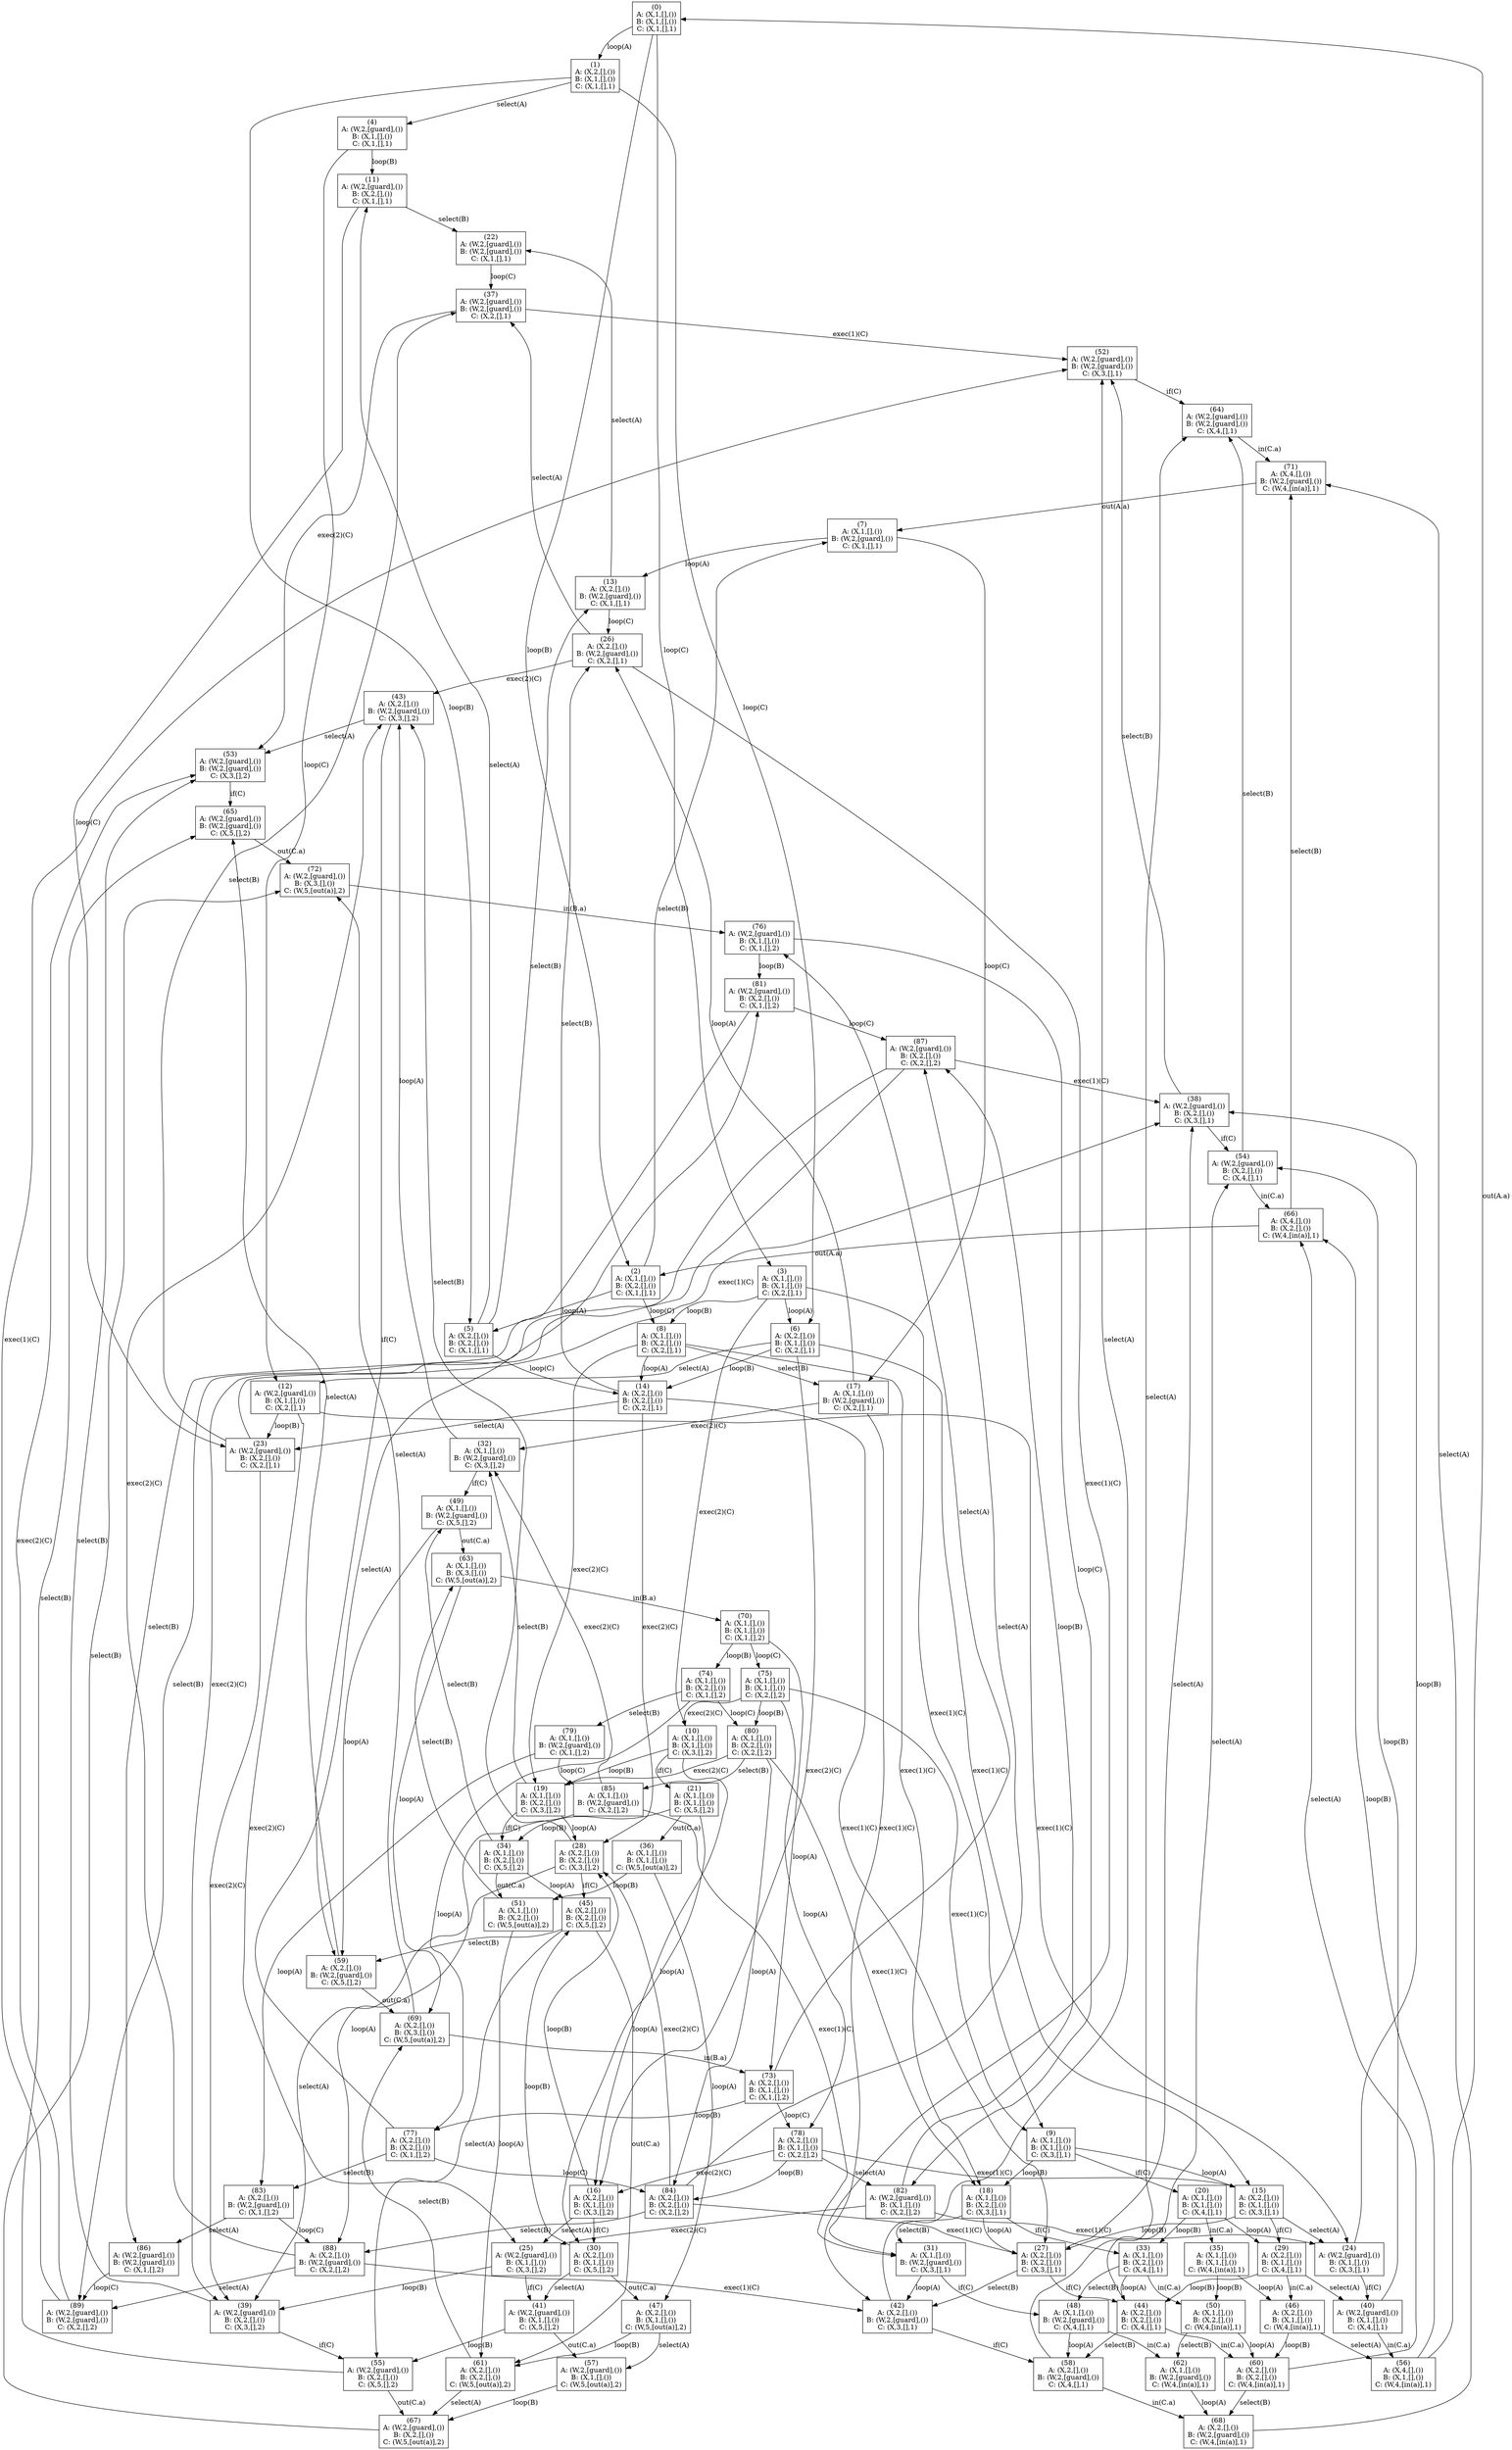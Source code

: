 digraph G {
	 rankdir=TB;
	0 [label = "(0)\nA: (X,1,[],())\nB: (X,1,[],())\nC: (X,1,[],1)" shape=box];
	1 [label = "(1)\nA: (X,2,[],())\nB: (X,1,[],())\nC: (X,1,[],1)" shape=box];
	2 [label = "(2)\nA: (X,1,[],())\nB: (X,2,[],())\nC: (X,1,[],1)" shape=box];
	3 [label = "(3)\nA: (X,1,[],())\nB: (X,1,[],())\nC: (X,2,[],1)" shape=box];
	4 [label = "(4)\nA: (W,2,[guard],())\nB: (X,1,[],())\nC: (X,1,[],1)" shape=box];
	5 [label = "(5)\nA: (X,2,[],())\nB: (X,2,[],())\nC: (X,1,[],1)" shape=box];
	6 [label = "(6)\nA: (X,2,[],())\nB: (X,1,[],())\nC: (X,2,[],1)" shape=box];
	7 [label = "(7)\nA: (X,1,[],())\nB: (W,2,[guard],())\nC: (X,1,[],1)" shape=box];
	8 [label = "(8)\nA: (X,1,[],())\nB: (X,2,[],())\nC: (X,2,[],1)" shape=box];
	9 [label = "(9)\nA: (X,1,[],())\nB: (X,1,[],())\nC: (X,3,[],1)" shape=box];
	10 [label = "(10)\nA: (X,1,[],())\nB: (X,1,[],())\nC: (X,3,[],2)" shape=box];
	11 [label = "(11)\nA: (W,2,[guard],())\nB: (X,2,[],())\nC: (X,1,[],1)" shape=box];
	12 [label = "(12)\nA: (W,2,[guard],())\nB: (X,1,[],())\nC: (X,2,[],1)" shape=box];
	13 [label = "(13)\nA: (X,2,[],())\nB: (W,2,[guard],())\nC: (X,1,[],1)" shape=box];
	14 [label = "(14)\nA: (X,2,[],())\nB: (X,2,[],())\nC: (X,2,[],1)" shape=box];
	15 [label = "(15)\nA: (X,2,[],())\nB: (X,1,[],())\nC: (X,3,[],1)" shape=box];
	16 [label = "(16)\nA: (X,2,[],())\nB: (X,1,[],())\nC: (X,3,[],2)" shape=box];
	17 [label = "(17)\nA: (X,1,[],())\nB: (W,2,[guard],())\nC: (X,2,[],1)" shape=box];
	18 [label = "(18)\nA: (X,1,[],())\nB: (X,2,[],())\nC: (X,3,[],1)" shape=box];
	19 [label = "(19)\nA: (X,1,[],())\nB: (X,2,[],())\nC: (X,3,[],2)" shape=box];
	20 [label = "(20)\nA: (X,1,[],())\nB: (X,1,[],())\nC: (X,4,[],1)" shape=box];
	21 [label = "(21)\nA: (X,1,[],())\nB: (X,1,[],())\nC: (X,5,[],2)" shape=box];
	22 [label = "(22)\nA: (W,2,[guard],())\nB: (W,2,[guard],())\nC: (X,1,[],1)" shape=box];
	23 [label = "(23)\nA: (W,2,[guard],())\nB: (X,2,[],())\nC: (X,2,[],1)" shape=box];
	24 [label = "(24)\nA: (W,2,[guard],())\nB: (X,1,[],())\nC: (X,3,[],1)" shape=box];
	25 [label = "(25)\nA: (W,2,[guard],())\nB: (X,1,[],())\nC: (X,3,[],2)" shape=box];
	26 [label = "(26)\nA: (X,2,[],())\nB: (W,2,[guard],())\nC: (X,2,[],1)" shape=box];
	27 [label = "(27)\nA: (X,2,[],())\nB: (X,2,[],())\nC: (X,3,[],1)" shape=box];
	28 [label = "(28)\nA: (X,2,[],())\nB: (X,2,[],())\nC: (X,3,[],2)" shape=box];
	29 [label = "(29)\nA: (X,2,[],())\nB: (X,1,[],())\nC: (X,4,[],1)" shape=box];
	30 [label = "(30)\nA: (X,2,[],())\nB: (X,1,[],())\nC: (X,5,[],2)" shape=box];
	31 [label = "(31)\nA: (X,1,[],())\nB: (W,2,[guard],())\nC: (X,3,[],1)" shape=box];
	32 [label = "(32)\nA: (X,1,[],())\nB: (W,2,[guard],())\nC: (X,3,[],2)" shape=box];
	33 [label = "(33)\nA: (X,1,[],())\nB: (X,2,[],())\nC: (X,4,[],1)" shape=box];
	34 [label = "(34)\nA: (X,1,[],())\nB: (X,2,[],())\nC: (X,5,[],2)" shape=box];
	35 [label = "(35)\nA: (X,1,[],())\nB: (X,1,[],())\nC: (W,4,[in(a)],1)" shape=box];
	36 [label = "(36)\nA: (X,1,[],())\nB: (X,1,[],())\nC: (W,5,[out(a)],2)" shape=box];
	37 [label = "(37)\nA: (W,2,[guard],())\nB: (W,2,[guard],())\nC: (X,2,[],1)" shape=box];
	38 [label = "(38)\nA: (W,2,[guard],())\nB: (X,2,[],())\nC: (X,3,[],1)" shape=box];
	39 [label = "(39)\nA: (W,2,[guard],())\nB: (X,2,[],())\nC: (X,3,[],2)" shape=box];
	40 [label = "(40)\nA: (W,2,[guard],())\nB: (X,1,[],())\nC: (X,4,[],1)" shape=box];
	41 [label = "(41)\nA: (W,2,[guard],())\nB: (X,1,[],())\nC: (X,5,[],2)" shape=box];
	42 [label = "(42)\nA: (X,2,[],())\nB: (W,2,[guard],())\nC: (X,3,[],1)" shape=box];
	43 [label = "(43)\nA: (X,2,[],())\nB: (W,2,[guard],())\nC: (X,3,[],2)" shape=box];
	44 [label = "(44)\nA: (X,2,[],())\nB: (X,2,[],())\nC: (X,4,[],1)" shape=box];
	45 [label = "(45)\nA: (X,2,[],())\nB: (X,2,[],())\nC: (X,5,[],2)" shape=box];
	46 [label = "(46)\nA: (X,2,[],())\nB: (X,1,[],())\nC: (W,4,[in(a)],1)" shape=box];
	47 [label = "(47)\nA: (X,2,[],())\nB: (X,1,[],())\nC: (W,5,[out(a)],2)" shape=box];
	48 [label = "(48)\nA: (X,1,[],())\nB: (W,2,[guard],())\nC: (X,4,[],1)" shape=box];
	49 [label = "(49)\nA: (X,1,[],())\nB: (W,2,[guard],())\nC: (X,5,[],2)" shape=box];
	50 [label = "(50)\nA: (X,1,[],())\nB: (X,2,[],())\nC: (W,4,[in(a)],1)" shape=box];
	51 [label = "(51)\nA: (X,1,[],())\nB: (X,2,[],())\nC: (W,5,[out(a)],2)" shape=box];
	52 [label = "(52)\nA: (W,2,[guard],())\nB: (W,2,[guard],())\nC: (X,3,[],1)" shape=box];
	53 [label = "(53)\nA: (W,2,[guard],())\nB: (W,2,[guard],())\nC: (X,3,[],2)" shape=box];
	54 [label = "(54)\nA: (W,2,[guard],())\nB: (X,2,[],())\nC: (X,4,[],1)" shape=box];
	55 [label = "(55)\nA: (W,2,[guard],())\nB: (X,2,[],())\nC: (X,5,[],2)" shape=box];
	56 [label = "(56)\nA: (X,4,[],())\nB: (X,1,[],())\nC: (W,4,[in(a)],1)" shape=box];
	57 [label = "(57)\nA: (W,2,[guard],())\nB: (X,1,[],())\nC: (W,5,[out(a)],2)" shape=box];
	58 [label = "(58)\nA: (X,2,[],())\nB: (W,2,[guard],())\nC: (X,4,[],1)" shape=box];
	59 [label = "(59)\nA: (X,2,[],())\nB: (W,2,[guard],())\nC: (X,5,[],2)" shape=box];
	60 [label = "(60)\nA: (X,2,[],())\nB: (X,2,[],())\nC: (W,4,[in(a)],1)" shape=box];
	61 [label = "(61)\nA: (X,2,[],())\nB: (X,2,[],())\nC: (W,5,[out(a)],2)" shape=box];
	62 [label = "(62)\nA: (X,1,[],())\nB: (W,2,[guard],())\nC: (W,4,[in(a)],1)" shape=box];
	63 [label = "(63)\nA: (X,1,[],())\nB: (X,3,[],())\nC: (W,5,[out(a)],2)" shape=box];
	64 [label = "(64)\nA: (W,2,[guard],())\nB: (W,2,[guard],())\nC: (X,4,[],1)" shape=box];
	65 [label = "(65)\nA: (W,2,[guard],())\nB: (W,2,[guard],())\nC: (X,5,[],2)" shape=box];
	66 [label = "(66)\nA: (X,4,[],())\nB: (X,2,[],())\nC: (W,4,[in(a)],1)" shape=box];
	67 [label = "(67)\nA: (W,2,[guard],())\nB: (X,2,[],())\nC: (W,5,[out(a)],2)" shape=box];
	68 [label = "(68)\nA: (X,2,[],())\nB: (W,2,[guard],())\nC: (W,4,[in(a)],1)" shape=box];
	69 [label = "(69)\nA: (X,2,[],())\nB: (X,3,[],())\nC: (W,5,[out(a)],2)" shape=box];
	70 [label = "(70)\nA: (X,1,[],())\nB: (X,1,[],())\nC: (X,1,[],2)" shape=box];
	71 [label = "(71)\nA: (X,4,[],())\nB: (W,2,[guard],())\nC: (W,4,[in(a)],1)" shape=box];
	72 [label = "(72)\nA: (W,2,[guard],())\nB: (X,3,[],())\nC: (W,5,[out(a)],2)" shape=box];
	73 [label = "(73)\nA: (X,2,[],())\nB: (X,1,[],())\nC: (X,1,[],2)" shape=box];
	74 [label = "(74)\nA: (X,1,[],())\nB: (X,2,[],())\nC: (X,1,[],2)" shape=box];
	75 [label = "(75)\nA: (X,1,[],())\nB: (X,1,[],())\nC: (X,2,[],2)" shape=box];
	76 [label = "(76)\nA: (W,2,[guard],())\nB: (X,1,[],())\nC: (X,1,[],2)" shape=box];
	77 [label = "(77)\nA: (X,2,[],())\nB: (X,2,[],())\nC: (X,1,[],2)" shape=box];
	78 [label = "(78)\nA: (X,2,[],())\nB: (X,1,[],())\nC: (X,2,[],2)" shape=box];
	79 [label = "(79)\nA: (X,1,[],())\nB: (W,2,[guard],())\nC: (X,1,[],2)" shape=box];
	80 [label = "(80)\nA: (X,1,[],())\nB: (X,2,[],())\nC: (X,2,[],2)" shape=box];
	81 [label = "(81)\nA: (W,2,[guard],())\nB: (X,2,[],())\nC: (X,1,[],2)" shape=box];
	82 [label = "(82)\nA: (W,2,[guard],())\nB: (X,1,[],())\nC: (X,2,[],2)" shape=box];
	83 [label = "(83)\nA: (X,2,[],())\nB: (W,2,[guard],())\nC: (X,1,[],2)" shape=box];
	84 [label = "(84)\nA: (X,2,[],())\nB: (X,2,[],())\nC: (X,2,[],2)" shape=box];
	85 [label = "(85)\nA: (X,1,[],())\nB: (W,2,[guard],())\nC: (X,2,[],2)" shape=box];
	86 [label = "(86)\nA: (W,2,[guard],())\nB: (W,2,[guard],())\nC: (X,1,[],2)" shape=box];
	87 [label = "(87)\nA: (W,2,[guard],())\nB: (X,2,[],())\nC: (X,2,[],2)" shape=box];
	88 [label = "(88)\nA: (X,2,[],())\nB: (W,2,[guard],())\nC: (X,2,[],2)" shape=box];
	89 [label = "(89)\nA: (W,2,[guard],())\nB: (W,2,[guard],())\nC: (X,2,[],2)" shape=box];
	0 -> 1 [label = "loop(A)"];
	0 -> 2 [label = "loop(B)"];
	0 -> 3 [label = "loop(C)"];
	1 -> 4 [label = "select(A)"];
	1 -> 5 [label = "loop(B)"];
	1 -> 6 [label = "loop(C)"];
	2 -> 5 [label = "loop(A)"];
	2 -> 7 [label = "select(B)"];
	2 -> 8 [label = "loop(C)"];
	3 -> 6 [label = "loop(A)"];
	3 -> 8 [label = "loop(B)"];
	3 -> 9 [label = "exec(1)(C)"];
	3 -> 10 [label = "exec(2)(C)"];
	4 -> 11 [label = "loop(B)"];
	4 -> 12 [label = "loop(C)"];
	5 -> 11 [label = "select(A)"];
	5 -> 13 [label = "select(B)"];
	5 -> 14 [label = "loop(C)"];
	6 -> 12 [label = "select(A)"];
	6 -> 14 [label = "loop(B)"];
	6 -> 15 [label = "exec(1)(C)"];
	6 -> 16 [label = "exec(2)(C)"];
	7 -> 13 [label = "loop(A)"];
	7 -> 17 [label = "loop(C)"];
	8 -> 14 [label = "loop(A)"];
	8 -> 17 [label = "select(B)"];
	8 -> 18 [label = "exec(1)(C)"];
	8 -> 19 [label = "exec(2)(C)"];
	9 -> 15 [label = "loop(A)"];
	9 -> 18 [label = "loop(B)"];
	9 -> 20 [label = "if(C)"];
	10 -> 16 [label = "loop(A)"];
	10 -> 19 [label = "loop(B)"];
	10 -> 21 [label = "if(C)"];
	11 -> 22 [label = "select(B)"];
	11 -> 23 [label = "loop(C)"];
	12 -> 23 [label = "loop(B)"];
	12 -> 24 [label = "exec(1)(C)"];
	12 -> 25 [label = "exec(2)(C)"];
	13 -> 22 [label = "select(A)"];
	13 -> 26 [label = "loop(C)"];
	14 -> 23 [label = "select(A)"];
	14 -> 26 [label = "select(B)"];
	14 -> 27 [label = "exec(1)(C)"];
	14 -> 28 [label = "exec(2)(C)"];
	15 -> 24 [label = "select(A)"];
	15 -> 27 [label = "loop(B)"];
	15 -> 29 [label = "if(C)"];
	16 -> 25 [label = "select(A)"];
	16 -> 28 [label = "loop(B)"];
	16 -> 30 [label = "if(C)"];
	17 -> 26 [label = "loop(A)"];
	17 -> 31 [label = "exec(1)(C)"];
	17 -> 32 [label = "exec(2)(C)"];
	18 -> 27 [label = "loop(A)"];
	18 -> 31 [label = "select(B)"];
	18 -> 33 [label = "if(C)"];
	19 -> 28 [label = "loop(A)"];
	19 -> 32 [label = "select(B)"];
	19 -> 34 [label = "if(C)"];
	20 -> 29 [label = "loop(A)"];
	20 -> 33 [label = "loop(B)"];
	20 -> 35 [label = "in(C.a)"];
	21 -> 30 [label = "loop(A)"];
	21 -> 34 [label = "loop(B)"];
	21 -> 36 [label = "out(C.a)"];
	22 -> 37 [label = "loop(C)"];
	23 -> 37 [label = "select(B)"];
	23 -> 38 [label = "exec(1)(C)"];
	23 -> 39 [label = "exec(2)(C)"];
	24 -> 38 [label = "loop(B)"];
	24 -> 40 [label = "if(C)"];
	25 -> 39 [label = "loop(B)"];
	25 -> 41 [label = "if(C)"];
	26 -> 37 [label = "select(A)"];
	26 -> 42 [label = "exec(1)(C)"];
	26 -> 43 [label = "exec(2)(C)"];
	27 -> 38 [label = "select(A)"];
	27 -> 42 [label = "select(B)"];
	27 -> 44 [label = "if(C)"];
	28 -> 39 [label = "select(A)"];
	28 -> 43 [label = "select(B)"];
	28 -> 45 [label = "if(C)"];
	29 -> 40 [label = "select(A)"];
	29 -> 44 [label = "loop(B)"];
	29 -> 46 [label = "in(C.a)"];
	30 -> 41 [label = "select(A)"];
	30 -> 45 [label = "loop(B)"];
	30 -> 47 [label = "out(C.a)"];
	31 -> 42 [label = "loop(A)"];
	31 -> 48 [label = "if(C)"];
	32 -> 43 [label = "loop(A)"];
	32 -> 49 [label = "if(C)"];
	33 -> 44 [label = "loop(A)"];
	33 -> 48 [label = "select(B)"];
	33 -> 50 [label = "in(C.a)"];
	34 -> 45 [label = "loop(A)"];
	34 -> 49 [label = "select(B)"];
	34 -> 51 [label = "out(C.a)"];
	35 -> 46 [label = "loop(A)"];
	35 -> 50 [label = "loop(B)"];
	36 -> 47 [label = "loop(A)"];
	36 -> 51 [label = "loop(B)"];
	37 -> 52 [label = "exec(1)(C)"];
	37 -> 53 [label = "exec(2)(C)"];
	38 -> 52 [label = "select(B)"];
	38 -> 54 [label = "if(C)"];
	39 -> 53 [label = "select(B)"];
	39 -> 55 [label = "if(C)"];
	40 -> 54 [label = "loop(B)"];
	40 -> 56 [label = "in(C.a)"];
	41 -> 55 [label = "loop(B)"];
	41 -> 57 [label = "out(C.a)"];
	42 -> 52 [label = "select(A)"];
	42 -> 58 [label = "if(C)"];
	43 -> 53 [label = "select(A)"];
	43 -> 59 [label = "if(C)"];
	44 -> 54 [label = "select(A)"];
	44 -> 58 [label = "select(B)"];
	44 -> 60 [label = "in(C.a)"];
	45 -> 55 [label = "select(A)"];
	45 -> 59 [label = "select(B)"];
	45 -> 61 [label = "out(C.a)"];
	46 -> 56 [label = "select(A)"];
	46 -> 60 [label = "loop(B)"];
	47 -> 57 [label = "select(A)"];
	47 -> 61 [label = "loop(B)"];
	48 -> 58 [label = "loop(A)"];
	48 -> 62 [label = "in(C.a)"];
	49 -> 59 [label = "loop(A)"];
	49 -> 63 [label = "out(C.a)"];
	50 -> 60 [label = "loop(A)"];
	50 -> 62 [label = "select(B)"];
	51 -> 61 [label = "loop(A)"];
	51 -> 63 [label = "select(B)"];
	52 -> 64 [label = "if(C)"];
	53 -> 65 [label = "if(C)"];
	54 -> 64 [label = "select(B)"];
	54 -> 66 [label = "in(C.a)"];
	55 -> 65 [label = "select(B)"];
	55 -> 67 [label = "out(C.a)"];
	56 -> 0 [label = "out(A.a)"];
	56 -> 66 [label = "loop(B)"];
	57 -> 67 [label = "loop(B)"];
	58 -> 64 [label = "select(A)"];
	58 -> 68 [label = "in(C.a)"];
	59 -> 65 [label = "select(A)"];
	59 -> 69 [label = "out(C.a)"];
	60 -> 66 [label = "select(A)"];
	60 -> 68 [label = "select(B)"];
	61 -> 67 [label = "select(A)"];
	61 -> 69 [label = "select(B)"];
	62 -> 68 [label = "loop(A)"];
	63 -> 69 [label = "loop(A)"];
	63 -> 70 [label = "in(B.a)"];
	64 -> 71 [label = "in(C.a)"];
	65 -> 72 [label = "out(C.a)"];
	66 -> 2 [label = "out(A.a)"];
	66 -> 71 [label = "select(B)"];
	67 -> 72 [label = "select(B)"];
	68 -> 71 [label = "select(A)"];
	69 -> 72 [label = "select(A)"];
	69 -> 73 [label = "in(B.a)"];
	70 -> 73 [label = "loop(A)"];
	70 -> 74 [label = "loop(B)"];
	70 -> 75 [label = "loop(C)"];
	71 -> 7 [label = "out(A.a)"];
	72 -> 76 [label = "in(B.a)"];
	73 -> 76 [label = "select(A)"];
	73 -> 77 [label = "loop(B)"];
	73 -> 78 [label = "loop(C)"];
	74 -> 77 [label = "loop(A)"];
	74 -> 79 [label = "select(B)"];
	74 -> 80 [label = "loop(C)"];
	75 -> 78 [label = "loop(A)"];
	75 -> 80 [label = "loop(B)"];
	75 -> 9 [label = "exec(1)(C)"];
	75 -> 10 [label = "exec(2)(C)"];
	76 -> 81 [label = "loop(B)"];
	76 -> 82 [label = "loop(C)"];
	77 -> 81 [label = "select(A)"];
	77 -> 83 [label = "select(B)"];
	77 -> 84 [label = "loop(C)"];
	78 -> 82 [label = "select(A)"];
	78 -> 84 [label = "loop(B)"];
	78 -> 15 [label = "exec(1)(C)"];
	78 -> 16 [label = "exec(2)(C)"];
	79 -> 83 [label = "loop(A)"];
	79 -> 85 [label = "loop(C)"];
	80 -> 84 [label = "loop(A)"];
	80 -> 85 [label = "select(B)"];
	80 -> 18 [label = "exec(1)(C)"];
	80 -> 19 [label = "exec(2)(C)"];
	81 -> 86 [label = "select(B)"];
	81 -> 87 [label = "loop(C)"];
	82 -> 87 [label = "loop(B)"];
	82 -> 24 [label = "exec(1)(C)"];
	82 -> 25 [label = "exec(2)(C)"];
	83 -> 86 [label = "select(A)"];
	83 -> 88 [label = "loop(C)"];
	84 -> 87 [label = "select(A)"];
	84 -> 88 [label = "select(B)"];
	84 -> 27 [label = "exec(1)(C)"];
	84 -> 28 [label = "exec(2)(C)"];
	85 -> 88 [label = "loop(A)"];
	85 -> 31 [label = "exec(1)(C)"];
	85 -> 32 [label = "exec(2)(C)"];
	86 -> 89 [label = "loop(C)"];
	87 -> 89 [label = "select(B)"];
	87 -> 38 [label = "exec(1)(C)"];
	87 -> 39 [label = "exec(2)(C)"];
	88 -> 89 [label = "select(A)"];
	88 -> 42 [label = "exec(1)(C)"];
	88 -> 43 [label = "exec(2)(C)"];
	89 -> 52 [label = "exec(1)(C)"];
	89 -> 53 [label = "exec(2)(C)"];
}

